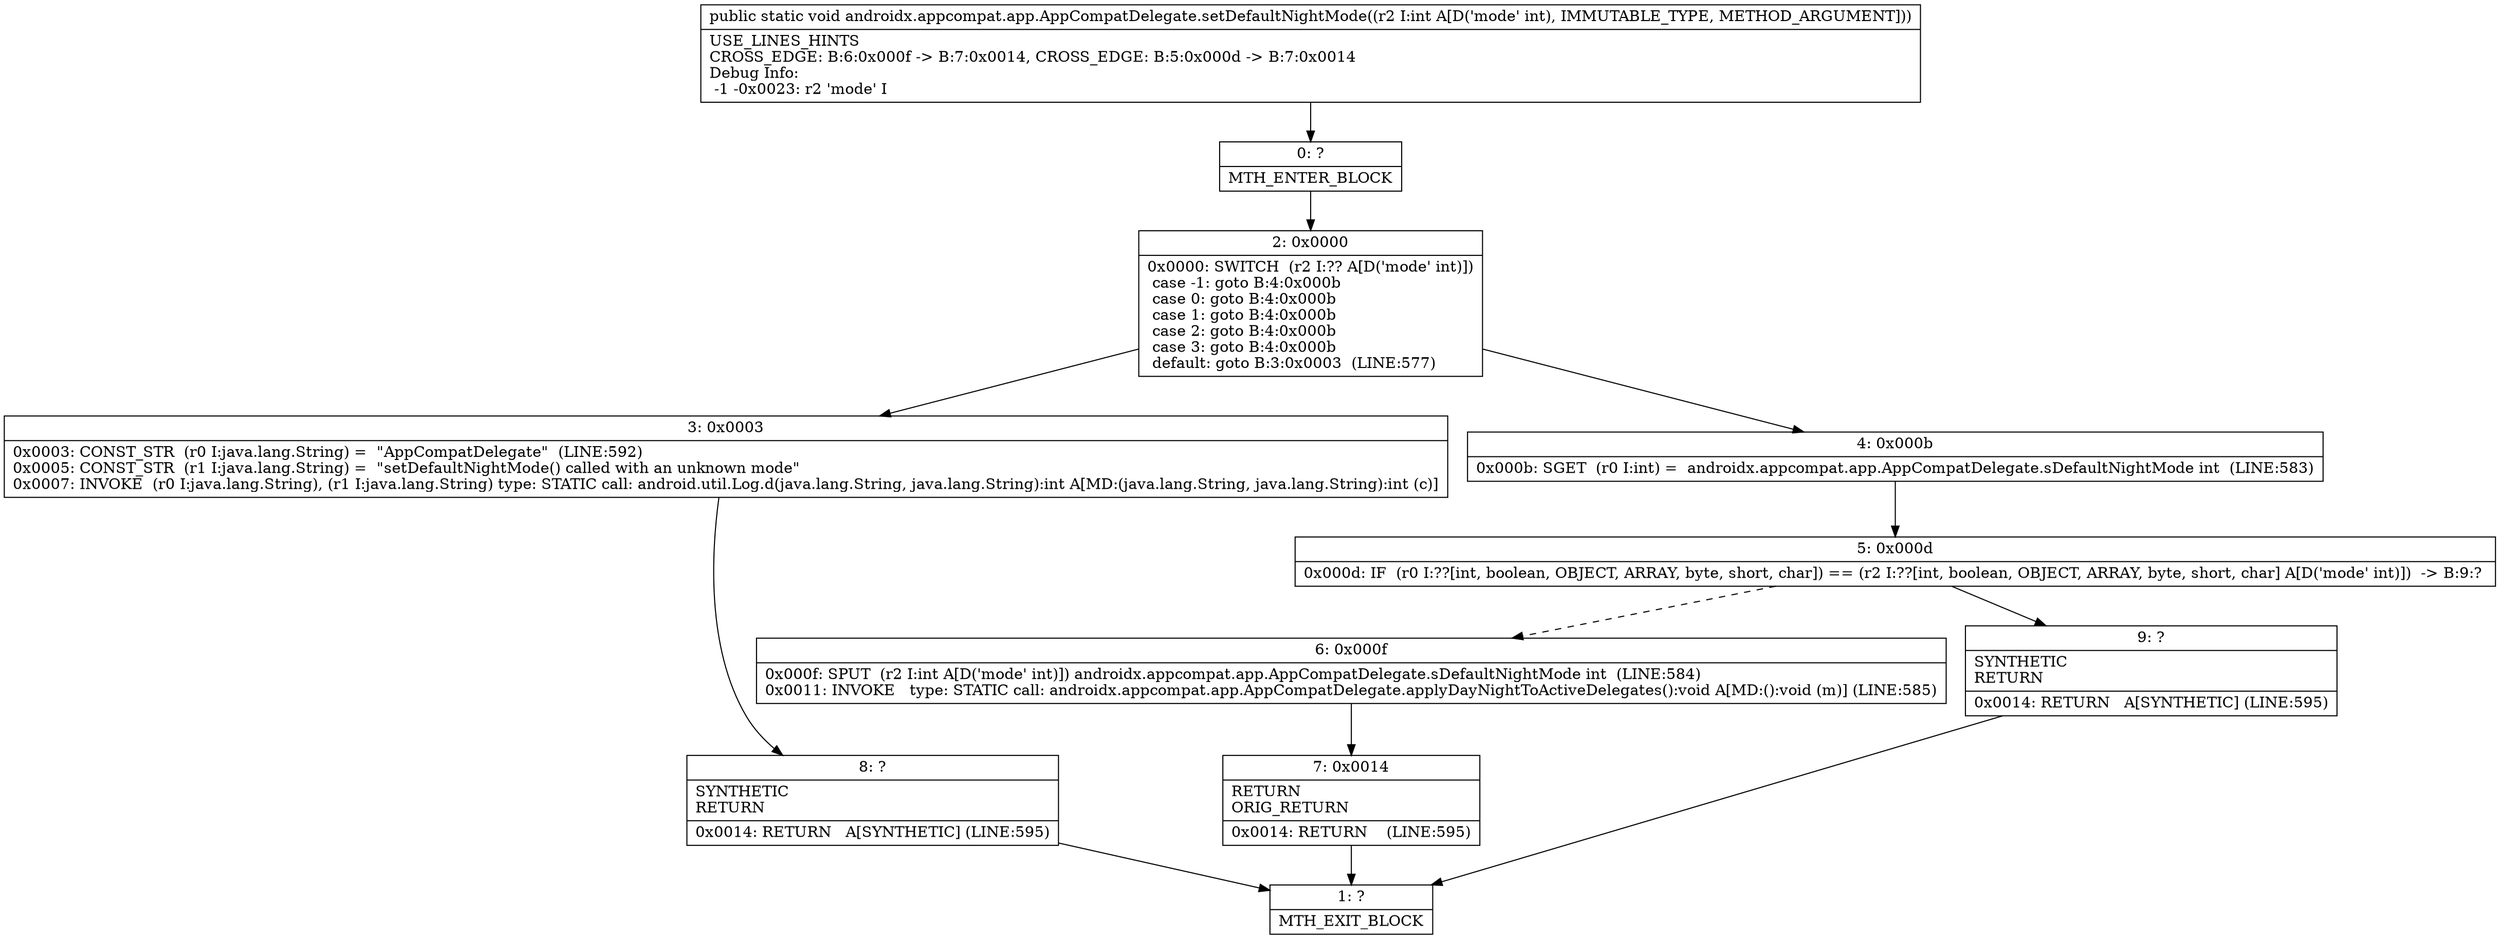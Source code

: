 digraph "CFG forandroidx.appcompat.app.AppCompatDelegate.setDefaultNightMode(I)V" {
Node_0 [shape=record,label="{0\:\ ?|MTH_ENTER_BLOCK\l}"];
Node_2 [shape=record,label="{2\:\ 0x0000|0x0000: SWITCH  (r2 I:?? A[D('mode' int)])\l case \-1: goto B:4:0x000b\l case 0: goto B:4:0x000b\l case 1: goto B:4:0x000b\l case 2: goto B:4:0x000b\l case 3: goto B:4:0x000b\l default: goto B:3:0x0003  (LINE:577)\l}"];
Node_3 [shape=record,label="{3\:\ 0x0003|0x0003: CONST_STR  (r0 I:java.lang.String) =  \"AppCompatDelegate\"  (LINE:592)\l0x0005: CONST_STR  (r1 I:java.lang.String) =  \"setDefaultNightMode() called with an unknown mode\" \l0x0007: INVOKE  (r0 I:java.lang.String), (r1 I:java.lang.String) type: STATIC call: android.util.Log.d(java.lang.String, java.lang.String):int A[MD:(java.lang.String, java.lang.String):int (c)]\l}"];
Node_8 [shape=record,label="{8\:\ ?|SYNTHETIC\lRETURN\l|0x0014: RETURN   A[SYNTHETIC] (LINE:595)\l}"];
Node_1 [shape=record,label="{1\:\ ?|MTH_EXIT_BLOCK\l}"];
Node_4 [shape=record,label="{4\:\ 0x000b|0x000b: SGET  (r0 I:int) =  androidx.appcompat.app.AppCompatDelegate.sDefaultNightMode int  (LINE:583)\l}"];
Node_5 [shape=record,label="{5\:\ 0x000d|0x000d: IF  (r0 I:??[int, boolean, OBJECT, ARRAY, byte, short, char]) == (r2 I:??[int, boolean, OBJECT, ARRAY, byte, short, char] A[D('mode' int)])  \-\> B:9:? \l}"];
Node_6 [shape=record,label="{6\:\ 0x000f|0x000f: SPUT  (r2 I:int A[D('mode' int)]) androidx.appcompat.app.AppCompatDelegate.sDefaultNightMode int  (LINE:584)\l0x0011: INVOKE   type: STATIC call: androidx.appcompat.app.AppCompatDelegate.applyDayNightToActiveDelegates():void A[MD:():void (m)] (LINE:585)\l}"];
Node_7 [shape=record,label="{7\:\ 0x0014|RETURN\lORIG_RETURN\l|0x0014: RETURN    (LINE:595)\l}"];
Node_9 [shape=record,label="{9\:\ ?|SYNTHETIC\lRETURN\l|0x0014: RETURN   A[SYNTHETIC] (LINE:595)\l}"];
MethodNode[shape=record,label="{public static void androidx.appcompat.app.AppCompatDelegate.setDefaultNightMode((r2 I:int A[D('mode' int), IMMUTABLE_TYPE, METHOD_ARGUMENT]))  | USE_LINES_HINTS\lCROSS_EDGE: B:6:0x000f \-\> B:7:0x0014, CROSS_EDGE: B:5:0x000d \-\> B:7:0x0014\lDebug Info:\l  \-1 \-0x0023: r2 'mode' I\l}"];
MethodNode -> Node_0;Node_0 -> Node_2;
Node_2 -> Node_3;
Node_2 -> Node_4;
Node_3 -> Node_8;
Node_8 -> Node_1;
Node_4 -> Node_5;
Node_5 -> Node_6[style=dashed];
Node_5 -> Node_9;
Node_6 -> Node_7;
Node_7 -> Node_1;
Node_9 -> Node_1;
}

